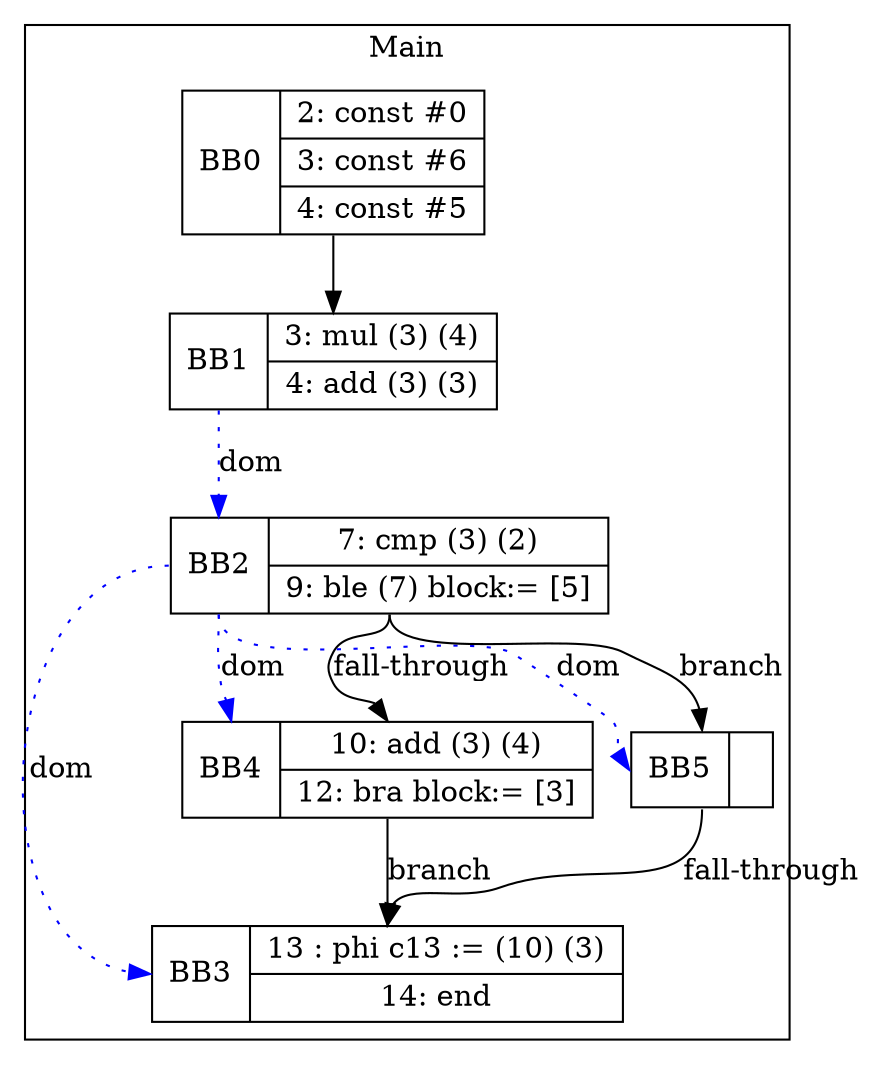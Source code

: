 digraph G {
node [shape=record];
subgraph cluster_main{
label = "Main";
BB0 [shape=record, label="<b>BB0|{2: const #0|3: const #6|4: const #5}"];
BB1 [shape=record, label="<b>BB1|{3: mul (3) (4)|4: add (3) (3)}"];
BB2 [shape=record, label="<b>BB2|{7: cmp (3) (2)|9: ble (7) block:= [5]}"];
BB3 [shape=record, label="<b>BB3|{13 : phi c13 := (10) (3)|14: end}"];
BB4 [shape=record, label="<b>BB4|{10: add (3) (4)|12: bra block:= [3]}"];
BB5 [shape=record, label="<b>BB5|}"];
}
BB0:s -> BB1:n ;
BB2:b -> BB3:b [color=blue, style=dotted, label="dom"];
BB2:b -> BB4:b [color=blue, style=dotted, label="dom"];
BB1:b -> BB2:b [color=blue, style=dotted, label="dom"];
BB2:b -> BB5:b [color=blue, style=dotted, label="dom"];
BB2:s -> BB5:n [label="branch"];
BB4:s -> BB3:n [label="branch"];
BB5:s -> BB3:n [label="fall-through"];
BB2:s -> BB4:n [label="fall-through"];
}
